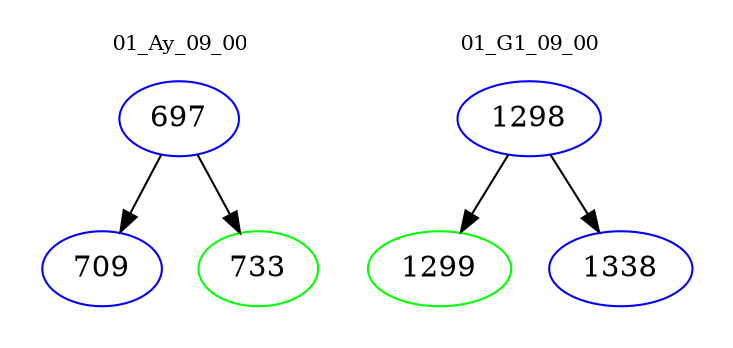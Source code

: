 digraph{
subgraph cluster_0 {
color = white
label = "01_Ay_09_00";
fontsize=10;
T0_697 [label="697", color="blue"]
T0_697 -> T0_709 [color="black"]
T0_709 [label="709", color="blue"]
T0_697 -> T0_733 [color="black"]
T0_733 [label="733", color="green"]
}
subgraph cluster_1 {
color = white
label = "01_G1_09_00";
fontsize=10;
T1_1298 [label="1298", color="blue"]
T1_1298 -> T1_1299 [color="black"]
T1_1299 [label="1299", color="green"]
T1_1298 -> T1_1338 [color="black"]
T1_1338 [label="1338", color="blue"]
}
}

